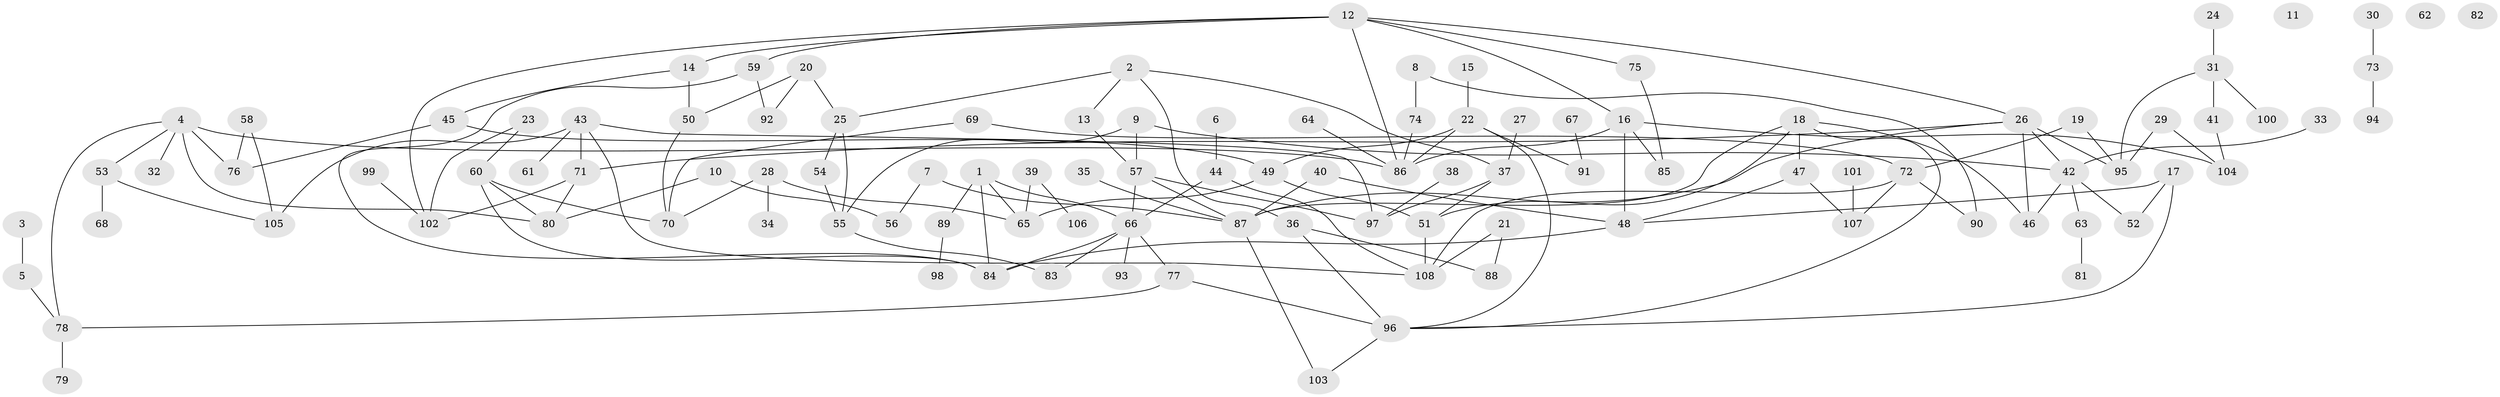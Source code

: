 // Generated by graph-tools (version 1.1) at 2025/00/03/09/25 03:00:52]
// undirected, 108 vertices, 150 edges
graph export_dot {
graph [start="1"]
  node [color=gray90,style=filled];
  1;
  2;
  3;
  4;
  5;
  6;
  7;
  8;
  9;
  10;
  11;
  12;
  13;
  14;
  15;
  16;
  17;
  18;
  19;
  20;
  21;
  22;
  23;
  24;
  25;
  26;
  27;
  28;
  29;
  30;
  31;
  32;
  33;
  34;
  35;
  36;
  37;
  38;
  39;
  40;
  41;
  42;
  43;
  44;
  45;
  46;
  47;
  48;
  49;
  50;
  51;
  52;
  53;
  54;
  55;
  56;
  57;
  58;
  59;
  60;
  61;
  62;
  63;
  64;
  65;
  66;
  67;
  68;
  69;
  70;
  71;
  72;
  73;
  74;
  75;
  76;
  77;
  78;
  79;
  80;
  81;
  82;
  83;
  84;
  85;
  86;
  87;
  88;
  89;
  90;
  91;
  92;
  93;
  94;
  95;
  96;
  97;
  98;
  99;
  100;
  101;
  102;
  103;
  104;
  105;
  106;
  107;
  108;
  1 -- 65;
  1 -- 66;
  1 -- 84;
  1 -- 89;
  2 -- 13;
  2 -- 25;
  2 -- 36;
  2 -- 37;
  3 -- 5;
  4 -- 32;
  4 -- 53;
  4 -- 76;
  4 -- 78;
  4 -- 80;
  4 -- 86;
  5 -- 78;
  6 -- 44;
  7 -- 56;
  7 -- 87;
  8 -- 74;
  8 -- 90;
  9 -- 42;
  9 -- 55;
  9 -- 57;
  10 -- 56;
  10 -- 80;
  12 -- 14;
  12 -- 16;
  12 -- 26;
  12 -- 59;
  12 -- 75;
  12 -- 86;
  12 -- 102;
  13 -- 57;
  14 -- 45;
  14 -- 50;
  15 -- 22;
  16 -- 48;
  16 -- 85;
  16 -- 86;
  16 -- 104;
  17 -- 48;
  17 -- 52;
  17 -- 96;
  18 -- 46;
  18 -- 47;
  18 -- 51;
  18 -- 87;
  18 -- 96;
  19 -- 72;
  19 -- 95;
  20 -- 25;
  20 -- 50;
  20 -- 92;
  21 -- 88;
  21 -- 108;
  22 -- 49;
  22 -- 86;
  22 -- 91;
  22 -- 96;
  23 -- 60;
  23 -- 102;
  24 -- 31;
  25 -- 54;
  25 -- 55;
  26 -- 42;
  26 -- 46;
  26 -- 71;
  26 -- 87;
  26 -- 95;
  27 -- 37;
  28 -- 34;
  28 -- 65;
  28 -- 70;
  29 -- 95;
  29 -- 104;
  30 -- 73;
  31 -- 41;
  31 -- 95;
  31 -- 100;
  33 -- 42;
  35 -- 87;
  36 -- 88;
  36 -- 96;
  37 -- 51;
  37 -- 97;
  38 -- 97;
  39 -- 65;
  39 -- 106;
  40 -- 48;
  40 -- 87;
  41 -- 104;
  42 -- 46;
  42 -- 52;
  42 -- 63;
  43 -- 61;
  43 -- 71;
  43 -- 97;
  43 -- 105;
  43 -- 108;
  44 -- 66;
  44 -- 108;
  45 -- 49;
  45 -- 76;
  47 -- 48;
  47 -- 107;
  48 -- 84;
  49 -- 51;
  49 -- 65;
  50 -- 70;
  51 -- 108;
  53 -- 68;
  53 -- 105;
  54 -- 55;
  55 -- 83;
  57 -- 66;
  57 -- 87;
  57 -- 97;
  58 -- 76;
  58 -- 105;
  59 -- 84;
  59 -- 92;
  60 -- 70;
  60 -- 80;
  60 -- 84;
  63 -- 81;
  64 -- 86;
  66 -- 77;
  66 -- 83;
  66 -- 84;
  66 -- 93;
  67 -- 91;
  69 -- 70;
  69 -- 72;
  71 -- 80;
  71 -- 102;
  72 -- 90;
  72 -- 107;
  72 -- 108;
  73 -- 94;
  74 -- 86;
  75 -- 85;
  77 -- 78;
  77 -- 96;
  78 -- 79;
  87 -- 103;
  89 -- 98;
  96 -- 103;
  99 -- 102;
  101 -- 107;
}
